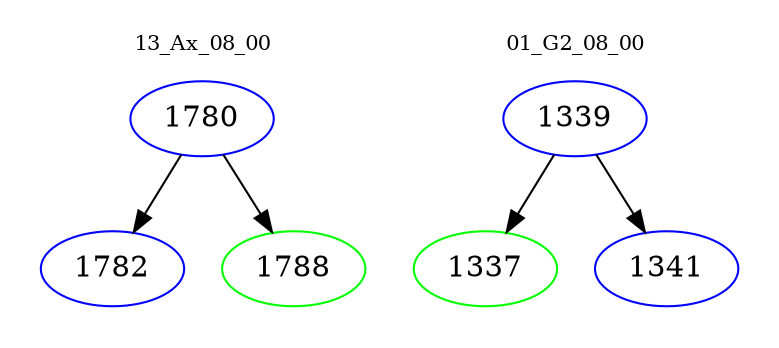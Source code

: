 digraph{
subgraph cluster_0 {
color = white
label = "13_Ax_08_00";
fontsize=10;
T0_1780 [label="1780", color="blue"]
T0_1780 -> T0_1782 [color="black"]
T0_1782 [label="1782", color="blue"]
T0_1780 -> T0_1788 [color="black"]
T0_1788 [label="1788", color="green"]
}
subgraph cluster_1 {
color = white
label = "01_G2_08_00";
fontsize=10;
T1_1339 [label="1339", color="blue"]
T1_1339 -> T1_1337 [color="black"]
T1_1337 [label="1337", color="green"]
T1_1339 -> T1_1341 [color="black"]
T1_1341 [label="1341", color="blue"]
}
}
